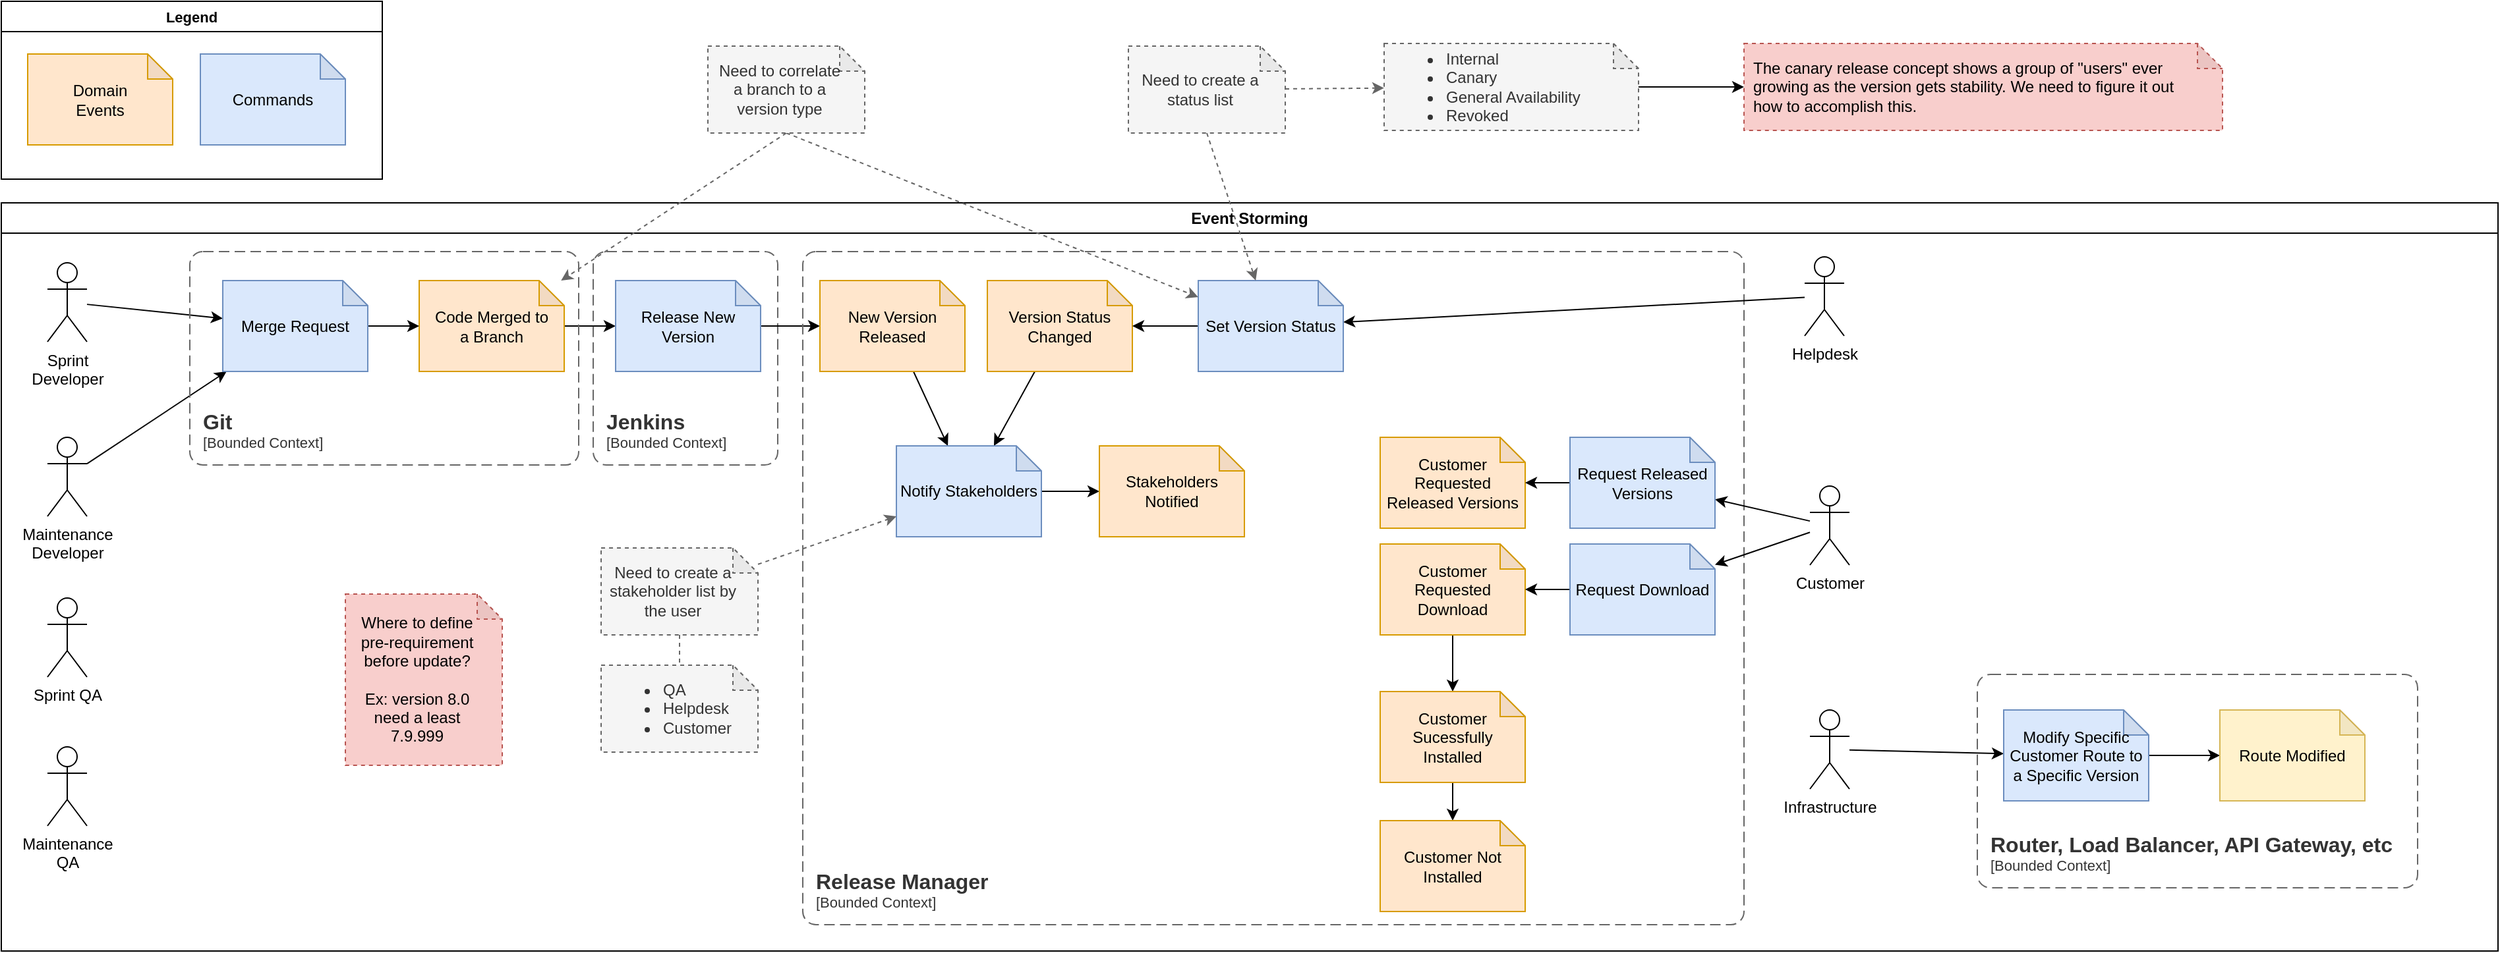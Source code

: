 <mxfile version="22.1.3" type="github">
  <diagram name="Business" id="dzs-5oHj5AphAL6cpdhJ">
    <mxGraphModel dx="2278" dy="1154" grid="0" gridSize="10" guides="1" tooltips="1" connect="1" arrows="1" fold="1" page="0" pageScale="1" pageWidth="827" pageHeight="1169" math="0" shadow="0">
      <root>
        <mxCell id="0" />
        <mxCell id="1" parent="0" />
        <mxCell id="vdVrn63xV2FAy3u7jHGA-5" value="Event Storming" style="swimlane;whiteSpace=wrap;html=1;collapsible=0;" parent="1" vertex="1">
          <mxGeometry x="-80" y="12" width="1894" height="568" as="geometry" />
        </mxCell>
        <mxCell id="vdVrn63xV2FAy3u7jHGA-17" style="rounded=0;orthogonalLoop=1;jettySize=auto;html=1;" parent="vdVrn63xV2FAy3u7jHGA-5" source="vdVrn63xV2FAy3u7jHGA-1" target="vdVrn63xV2FAy3u7jHGA-14" edge="1">
          <mxGeometry relative="1" as="geometry" />
        </mxCell>
        <mxCell id="vdVrn63xV2FAy3u7jHGA-1" value="Sprint&lt;br&gt;Developer" style="shape=umlActor;verticalLabelPosition=bottom;verticalAlign=top;html=1;outlineConnect=0;" parent="vdVrn63xV2FAy3u7jHGA-5" vertex="1">
          <mxGeometry x="35" y="45.5" width="30" height="60" as="geometry" />
        </mxCell>
        <mxCell id="vdVrn63xV2FAy3u7jHGA-2" value="Sprint QA" style="shape=umlActor;verticalLabelPosition=bottom;verticalAlign=top;html=1;outlineConnect=0;" parent="vdVrn63xV2FAy3u7jHGA-5" vertex="1">
          <mxGeometry x="35" y="300" width="30" height="60" as="geometry" />
        </mxCell>
        <mxCell id="vdVrn63xV2FAy3u7jHGA-48" style="edgeStyle=none;shape=connector;rounded=0;orthogonalLoop=1;jettySize=auto;html=1;labelBackgroundColor=default;strokeColor=default;align=center;verticalAlign=middle;fontFamily=Helvetica;fontSize=11;fontColor=default;endArrow=classic;" parent="vdVrn63xV2FAy3u7jHGA-5" source="vdVrn63xV2FAy3u7jHGA-3" target="vdVrn63xV2FAy3u7jHGA-14" edge="1">
          <mxGeometry relative="1" as="geometry" />
        </mxCell>
        <mxCell id="vdVrn63xV2FAy3u7jHGA-3" value="Maintenance&lt;br&gt;Developer" style="shape=umlActor;verticalLabelPosition=bottom;verticalAlign=top;html=1;outlineConnect=0;" parent="vdVrn63xV2FAy3u7jHGA-5" vertex="1">
          <mxGeometry x="35" y="178" width="30" height="60" as="geometry" />
        </mxCell>
        <mxCell id="vdVrn63xV2FAy3u7jHGA-4" value="Maintenance&lt;br&gt;QA" style="shape=umlActor;verticalLabelPosition=bottom;verticalAlign=top;html=1;outlineConnect=0;" parent="vdVrn63xV2FAy3u7jHGA-5" vertex="1">
          <mxGeometry x="35" y="413" width="30" height="60" as="geometry" />
        </mxCell>
        <mxCell id="vdVrn63xV2FAy3u7jHGA-21" style="edgeStyle=none;shape=connector;rounded=0;orthogonalLoop=1;jettySize=auto;html=1;labelBackgroundColor=default;strokeColor=default;align=center;verticalAlign=middle;fontFamily=Helvetica;fontSize=11;fontColor=default;endArrow=classic;" parent="vdVrn63xV2FAy3u7jHGA-5" source="vdVrn63xV2FAy3u7jHGA-8" target="vdVrn63xV2FAy3u7jHGA-15" edge="1">
          <mxGeometry relative="1" as="geometry" />
        </mxCell>
        <mxCell id="vdVrn63xV2FAy3u7jHGA-8" value="Code Merged to&lt;br&gt;a Branch" style="shape=note;whiteSpace=wrap;html=1;backgroundOutline=1;darkOpacity=0.05;size=19;fillColor=#ffe6cc;strokeColor=#d79b00;" parent="vdVrn63xV2FAy3u7jHGA-5" vertex="1">
          <mxGeometry x="317" y="59" width="110" height="69" as="geometry" />
        </mxCell>
        <object placeholders="1" c4Name="Jenkins" c4Type="ContainerScopeBoundary" c4Application="Bounded Context" label="&lt;font style=&quot;font-size: 16px&quot;&gt;&lt;b&gt;&lt;div style=&quot;text-align: left&quot;&gt;%c4Name%&lt;/div&gt;&lt;/b&gt;&lt;/font&gt;&lt;div style=&quot;text-align: left&quot;&gt;[%c4Application%]&lt;/div&gt;" id="vdVrn63xV2FAy3u7jHGA-13">
          <mxCell style="rounded=1;fontSize=11;whiteSpace=wrap;html=1;dashed=1;arcSize=20;fillColor=none;strokeColor=#666666;fontColor=#333333;labelBackgroundColor=none;align=left;verticalAlign=bottom;labelBorderColor=none;spacingTop=0;spacing=10;dashPattern=8 4;metaEdit=1;rotatable=0;perimeter=rectanglePerimeter;noLabel=0;labelPadding=0;allowArrows=0;connectable=0;expand=0;recursiveResize=0;editable=1;pointerEvents=0;absoluteArcSize=1;points=[[0.25,0,0],[0.5,0,0],[0.75,0,0],[1,0.25,0],[1,0.5,0],[1,0.75,0],[0.75,1,0],[0.5,1,0],[0.25,1,0],[0,0.75,0],[0,0.5,0],[0,0.25,0]];" parent="vdVrn63xV2FAy3u7jHGA-5" vertex="1">
            <mxGeometry x="449" y="37" width="140" height="162" as="geometry" />
          </mxCell>
        </object>
        <mxCell id="vdVrn63xV2FAy3u7jHGA-20" style="edgeStyle=none;shape=connector;rounded=0;orthogonalLoop=1;jettySize=auto;html=1;labelBackgroundColor=default;strokeColor=default;align=center;verticalAlign=middle;fontFamily=Helvetica;fontSize=11;fontColor=default;endArrow=classic;" parent="vdVrn63xV2FAy3u7jHGA-5" source="vdVrn63xV2FAy3u7jHGA-14" target="vdVrn63xV2FAy3u7jHGA-8" edge="1">
          <mxGeometry relative="1" as="geometry" />
        </mxCell>
        <mxCell id="vdVrn63xV2FAy3u7jHGA-14" value="Merge Request" style="shape=note;whiteSpace=wrap;html=1;backgroundOutline=1;darkOpacity=0.05;size=19;fillColor=#dae8fc;strokeColor=#6c8ebf;" parent="vdVrn63xV2FAy3u7jHGA-5" vertex="1">
          <mxGeometry x="168" y="59" width="110" height="69" as="geometry" />
        </mxCell>
        <mxCell id="vdVrn63xV2FAy3u7jHGA-40" style="edgeStyle=none;shape=connector;rounded=0;orthogonalLoop=1;jettySize=auto;html=1;labelBackgroundColor=default;strokeColor=default;align=center;verticalAlign=middle;fontFamily=Helvetica;fontSize=11;fontColor=default;endArrow=classic;" parent="vdVrn63xV2FAy3u7jHGA-5" source="vdVrn63xV2FAy3u7jHGA-15" target="vdVrn63xV2FAy3u7jHGA-37" edge="1">
          <mxGeometry relative="1" as="geometry" />
        </mxCell>
        <mxCell id="vdVrn63xV2FAy3u7jHGA-15" value="Release New Version" style="shape=note;whiteSpace=wrap;html=1;backgroundOutline=1;darkOpacity=0.05;size=19;fillColor=#dae8fc;strokeColor=#6c8ebf;" parent="vdVrn63xV2FAy3u7jHGA-5" vertex="1">
          <mxGeometry x="466" y="59" width="110" height="69" as="geometry" />
        </mxCell>
        <object placeholders="1" c4Name="Git" c4Type="ContainerScopeBoundary" c4Application="Bounded Context" label="&lt;font style=&quot;font-size: 16px&quot;&gt;&lt;b&gt;&lt;div style=&quot;text-align: left&quot;&gt;%c4Name%&lt;/div&gt;&lt;/b&gt;&lt;/font&gt;&lt;div style=&quot;text-align: left&quot;&gt;[%c4Application%]&lt;/div&gt;" id="vdVrn63xV2FAy3u7jHGA-22">
          <mxCell style="rounded=1;fontSize=11;whiteSpace=wrap;html=1;dashed=1;arcSize=20;fillColor=none;strokeColor=#666666;fontColor=#333333;labelBackgroundColor=none;align=left;verticalAlign=bottom;labelBorderColor=none;spacingTop=0;spacing=10;dashPattern=8 4;metaEdit=1;rotatable=0;perimeter=rectanglePerimeter;noLabel=0;labelPadding=0;allowArrows=0;connectable=0;expand=0;recursiveResize=0;editable=1;pointerEvents=0;absoluteArcSize=1;points=[[0.25,0,0],[0.5,0,0],[0.75,0,0],[1,0.25,0],[1,0.5,0],[1,0.75,0],[0.75,1,0],[0.5,1,0],[0.25,1,0],[0,0.75,0],[0,0.5,0],[0,0.25,0]];" parent="vdVrn63xV2FAy3u7jHGA-5" vertex="1">
            <mxGeometry x="143" y="37" width="295" height="162" as="geometry" />
          </mxCell>
        </object>
        <object placeholders="1" c4Name="Release Manager" c4Type="ContainerScopeBoundary" c4Application="Bounded Context" label="&lt;font style=&quot;font-size: 16px&quot;&gt;&lt;b&gt;&lt;div style=&quot;text-align: left&quot;&gt;%c4Name%&lt;/div&gt;&lt;/b&gt;&lt;/font&gt;&lt;div style=&quot;text-align: left&quot;&gt;[%c4Application%]&lt;/div&gt;" id="vdVrn63xV2FAy3u7jHGA-23">
          <mxCell style="rounded=1;fontSize=11;whiteSpace=wrap;html=1;dashed=1;arcSize=20;fillColor=none;strokeColor=#666666;fontColor=#333333;labelBackgroundColor=none;align=left;verticalAlign=bottom;labelBorderColor=none;spacingTop=0;spacing=10;dashPattern=8 4;metaEdit=1;rotatable=0;perimeter=rectanglePerimeter;noLabel=0;labelPadding=0;allowArrows=0;connectable=0;expand=0;recursiveResize=0;editable=1;pointerEvents=0;absoluteArcSize=1;points=[[0.25,0,0],[0.5,0,0],[0.75,0,0],[1,0.25,0],[1,0.5,0],[1,0.75,0],[0.75,1,0],[0.5,1,0],[0.25,1,0],[0,0.75,0],[0,0.5,0],[0,0.25,0]];" parent="vdVrn63xV2FAy3u7jHGA-5" vertex="1">
            <mxGeometry x="608" y="37" width="714" height="511" as="geometry" />
          </mxCell>
        </object>
        <mxCell id="vdVrn63xV2FAy3u7jHGA-35" style="edgeStyle=none;shape=connector;rounded=0;orthogonalLoop=1;jettySize=auto;html=1;labelBackgroundColor=default;strokeColor=default;align=center;verticalAlign=middle;fontFamily=Helvetica;fontSize=11;fontColor=default;endArrow=classic;" parent="vdVrn63xV2FAy3u7jHGA-5" source="vdVrn63xV2FAy3u7jHGA-24" target="vdVrn63xV2FAy3u7jHGA-34" edge="1">
          <mxGeometry relative="1" as="geometry" />
        </mxCell>
        <mxCell id="vdVrn63xV2FAy3u7jHGA-24" value="Helpdesk" style="shape=umlActor;verticalLabelPosition=bottom;verticalAlign=top;html=1;outlineConnect=0;" parent="vdVrn63xV2FAy3u7jHGA-5" vertex="1">
          <mxGeometry x="1368" y="41" width="30" height="60" as="geometry" />
        </mxCell>
        <mxCell id="vdVrn63xV2FAy3u7jHGA-57" style="edgeStyle=none;shape=connector;rounded=0;orthogonalLoop=1;jettySize=auto;html=1;labelBackgroundColor=default;strokeColor=default;align=center;verticalAlign=middle;fontFamily=Helvetica;fontSize=11;fontColor=default;endArrow=classic;" parent="vdVrn63xV2FAy3u7jHGA-5" source="vdVrn63xV2FAy3u7jHGA-26" target="vdVrn63xV2FAy3u7jHGA-52" edge="1">
          <mxGeometry relative="1" as="geometry" />
        </mxCell>
        <mxCell id="vdVrn63xV2FAy3u7jHGA-58" style="edgeStyle=none;shape=connector;rounded=0;orthogonalLoop=1;jettySize=auto;html=1;labelBackgroundColor=default;strokeColor=default;align=center;verticalAlign=middle;fontFamily=Helvetica;fontSize=11;fontColor=default;endArrow=classic;" parent="vdVrn63xV2FAy3u7jHGA-5" source="vdVrn63xV2FAy3u7jHGA-26" target="vdVrn63xV2FAy3u7jHGA-54" edge="1">
          <mxGeometry relative="1" as="geometry" />
        </mxCell>
        <mxCell id="vdVrn63xV2FAy3u7jHGA-26" value="Customer" style="shape=umlActor;verticalLabelPosition=bottom;verticalAlign=top;html=1;outlineConnect=0;" parent="vdVrn63xV2FAy3u7jHGA-5" vertex="1">
          <mxGeometry x="1372" y="215" width="30" height="60" as="geometry" />
        </mxCell>
        <mxCell id="vdVrn63xV2FAy3u7jHGA-43" style="edgeStyle=none;shape=connector;rounded=0;orthogonalLoop=1;jettySize=auto;html=1;labelBackgroundColor=default;strokeColor=default;align=center;verticalAlign=middle;fontFamily=Helvetica;fontSize=11;fontColor=default;endArrow=classic;" parent="vdVrn63xV2FAy3u7jHGA-5" source="vdVrn63xV2FAy3u7jHGA-33" target="vdVrn63xV2FAy3u7jHGA-41" edge="1">
          <mxGeometry relative="1" as="geometry" />
        </mxCell>
        <mxCell id="vdVrn63xV2FAy3u7jHGA-33" value="Version Status Changed" style="shape=note;whiteSpace=wrap;html=1;backgroundOutline=1;darkOpacity=0.05;size=19;fillColor=#ffe6cc;strokeColor=#d79b00;" parent="vdVrn63xV2FAy3u7jHGA-5" vertex="1">
          <mxGeometry x="748" y="59" width="110" height="69" as="geometry" />
        </mxCell>
        <mxCell id="vdVrn63xV2FAy3u7jHGA-36" style="edgeStyle=none;shape=connector;rounded=0;orthogonalLoop=1;jettySize=auto;html=1;labelBackgroundColor=default;strokeColor=default;align=center;verticalAlign=middle;fontFamily=Helvetica;fontSize=11;fontColor=default;endArrow=classic;" parent="vdVrn63xV2FAy3u7jHGA-5" source="vdVrn63xV2FAy3u7jHGA-34" target="vdVrn63xV2FAy3u7jHGA-33" edge="1">
          <mxGeometry relative="1" as="geometry" />
        </mxCell>
        <mxCell id="vdVrn63xV2FAy3u7jHGA-34" value="Set Version Status" style="shape=note;whiteSpace=wrap;html=1;backgroundOutline=1;darkOpacity=0.05;size=19;fillColor=#dae8fc;strokeColor=#6c8ebf;" parent="vdVrn63xV2FAy3u7jHGA-5" vertex="1">
          <mxGeometry x="908" y="59" width="110" height="69" as="geometry" />
        </mxCell>
        <mxCell id="vdVrn63xV2FAy3u7jHGA-42" style="edgeStyle=none;shape=connector;rounded=0;orthogonalLoop=1;jettySize=auto;html=1;labelBackgroundColor=default;strokeColor=default;align=center;verticalAlign=middle;fontFamily=Helvetica;fontSize=11;fontColor=default;endArrow=classic;" parent="vdVrn63xV2FAy3u7jHGA-5" source="vdVrn63xV2FAy3u7jHGA-37" target="vdVrn63xV2FAy3u7jHGA-41" edge="1">
          <mxGeometry relative="1" as="geometry" />
        </mxCell>
        <mxCell id="vdVrn63xV2FAy3u7jHGA-37" value="New Version Released" style="shape=note;whiteSpace=wrap;html=1;backgroundOutline=1;darkOpacity=0.05;size=19;fillColor=#ffe6cc;strokeColor=#d79b00;" parent="vdVrn63xV2FAy3u7jHGA-5" vertex="1">
          <mxGeometry x="621" y="59" width="110" height="69" as="geometry" />
        </mxCell>
        <mxCell id="vdVrn63xV2FAy3u7jHGA-47" style="edgeStyle=none;shape=connector;rounded=0;orthogonalLoop=1;jettySize=auto;html=1;labelBackgroundColor=default;strokeColor=default;align=center;verticalAlign=middle;fontFamily=Helvetica;fontSize=11;fontColor=default;endArrow=classic;" parent="vdVrn63xV2FAy3u7jHGA-5" source="vdVrn63xV2FAy3u7jHGA-41" target="vdVrn63xV2FAy3u7jHGA-46" edge="1">
          <mxGeometry relative="1" as="geometry" />
        </mxCell>
        <mxCell id="vdVrn63xV2FAy3u7jHGA-41" value="Notify Stakeholders" style="shape=note;whiteSpace=wrap;html=1;backgroundOutline=1;darkOpacity=0.05;size=19;fillColor=#dae8fc;strokeColor=#6c8ebf;" parent="vdVrn63xV2FAy3u7jHGA-5" vertex="1">
          <mxGeometry x="679" y="184.5" width="110" height="69" as="geometry" />
        </mxCell>
        <mxCell id="vdVrn63xV2FAy3u7jHGA-46" value="Stakeholders&lt;br&gt;Notified" style="shape=note;whiteSpace=wrap;html=1;backgroundOutline=1;darkOpacity=0.05;size=19;fillColor=#ffe6cc;strokeColor=#d79b00;" parent="vdVrn63xV2FAy3u7jHGA-5" vertex="1">
          <mxGeometry x="833" y="184.5" width="110" height="69" as="geometry" />
        </mxCell>
        <mxCell id="vdVrn63xV2FAy3u7jHGA-51" value="Customer Requested Released Versions" style="shape=note;whiteSpace=wrap;html=1;backgroundOutline=1;darkOpacity=0.05;size=19;fillColor=#ffe6cc;strokeColor=#d79b00;" parent="vdVrn63xV2FAy3u7jHGA-5" vertex="1">
          <mxGeometry x="1046" y="178" width="110" height="69" as="geometry" />
        </mxCell>
        <mxCell id="vdVrn63xV2FAy3u7jHGA-55" style="edgeStyle=none;shape=connector;rounded=0;orthogonalLoop=1;jettySize=auto;html=1;labelBackgroundColor=default;strokeColor=default;align=center;verticalAlign=middle;fontFamily=Helvetica;fontSize=11;fontColor=default;endArrow=classic;" parent="vdVrn63xV2FAy3u7jHGA-5" source="vdVrn63xV2FAy3u7jHGA-52" target="vdVrn63xV2FAy3u7jHGA-51" edge="1">
          <mxGeometry relative="1" as="geometry" />
        </mxCell>
        <mxCell id="vdVrn63xV2FAy3u7jHGA-52" value="Request Released Versions" style="shape=note;whiteSpace=wrap;html=1;backgroundOutline=1;darkOpacity=0.05;size=19;fillColor=#dae8fc;strokeColor=#6c8ebf;" parent="vdVrn63xV2FAy3u7jHGA-5" vertex="1">
          <mxGeometry x="1190" y="178" width="110" height="69" as="geometry" />
        </mxCell>
        <mxCell id="vdVrn63xV2FAy3u7jHGA-75" style="edgeStyle=none;shape=connector;rounded=0;orthogonalLoop=1;jettySize=auto;html=1;labelBackgroundColor=default;strokeColor=default;align=center;verticalAlign=middle;fontFamily=Helvetica;fontSize=11;fontColor=default;endArrow=classic;" parent="vdVrn63xV2FAy3u7jHGA-5" source="vdVrn63xV2FAy3u7jHGA-53" target="vdVrn63xV2FAy3u7jHGA-73" edge="1">
          <mxGeometry relative="1" as="geometry" />
        </mxCell>
        <mxCell id="vdVrn63xV2FAy3u7jHGA-53" value="Customer Requested Download" style="shape=note;whiteSpace=wrap;html=1;backgroundOutline=1;darkOpacity=0.05;size=19;fillColor=#ffe6cc;strokeColor=#d79b00;" parent="vdVrn63xV2FAy3u7jHGA-5" vertex="1">
          <mxGeometry x="1046" y="259" width="110" height="69" as="geometry" />
        </mxCell>
        <mxCell id="vdVrn63xV2FAy3u7jHGA-56" style="edgeStyle=none;shape=connector;rounded=0;orthogonalLoop=1;jettySize=auto;html=1;labelBackgroundColor=default;strokeColor=default;align=center;verticalAlign=middle;fontFamily=Helvetica;fontSize=11;fontColor=default;endArrow=classic;" parent="vdVrn63xV2FAy3u7jHGA-5" source="vdVrn63xV2FAy3u7jHGA-54" target="vdVrn63xV2FAy3u7jHGA-53" edge="1">
          <mxGeometry relative="1" as="geometry" />
        </mxCell>
        <mxCell id="vdVrn63xV2FAy3u7jHGA-54" value="Request Download" style="shape=note;whiteSpace=wrap;html=1;backgroundOutline=1;darkOpacity=0.05;size=19;fillColor=#dae8fc;strokeColor=#6c8ebf;" parent="vdVrn63xV2FAy3u7jHGA-5" vertex="1">
          <mxGeometry x="1190" y="259" width="110" height="69" as="geometry" />
        </mxCell>
        <mxCell id="vdVrn63xV2FAy3u7jHGA-60" style="edgeStyle=none;shape=connector;rounded=0;orthogonalLoop=1;jettySize=auto;html=1;labelBackgroundColor=default;strokeColor=#666666;align=center;verticalAlign=middle;fontFamily=Helvetica;fontSize=11;fontColor=default;endArrow=classic;fillColor=#f5f5f5;dashed=1;" parent="vdVrn63xV2FAy3u7jHGA-5" source="vdVrn63xV2FAy3u7jHGA-59" target="vdVrn63xV2FAy3u7jHGA-41" edge="1">
          <mxGeometry relative="1" as="geometry" />
        </mxCell>
        <mxCell id="vdVrn63xV2FAy3u7jHGA-59" value="Need to create a stakeholder list by the user" style="shape=note;whiteSpace=wrap;html=1;backgroundOutline=1;darkOpacity=0.05;size=19;fillColor=#f5f5f5;strokeColor=#666666;fontColor=#333333;dashed=1;spacing=2;spacingRight=15;spacingLeft=5;" parent="vdVrn63xV2FAy3u7jHGA-5" vertex="1">
          <mxGeometry x="455" y="262" width="119" height="66" as="geometry" />
        </mxCell>
        <mxCell id="vdVrn63xV2FAy3u7jHGA-61" value="&lt;ul&gt;&lt;li&gt;&lt;span style=&quot;background-color: initial;&quot;&gt;QA&lt;/span&gt;&lt;/li&gt;&lt;li&gt;&lt;span style=&quot;background-color: initial;&quot;&gt;Helpdesk&lt;/span&gt;&lt;/li&gt;&lt;li&gt;&lt;span style=&quot;background-color: initial;&quot;&gt;Customer&lt;/span&gt;&lt;/li&gt;&lt;/ul&gt;" style="shape=note;whiteSpace=wrap;html=1;backgroundOutline=1;darkOpacity=0.05;size=19;fillColor=#f5f5f5;strokeColor=#666666;fontColor=#333333;dashed=1;spacing=2;spacingRight=15;spacingLeft=5;align=left;" parent="vdVrn63xV2FAy3u7jHGA-5" vertex="1">
          <mxGeometry x="455" y="351" width="119" height="66" as="geometry" />
        </mxCell>
        <mxCell id="vdVrn63xV2FAy3u7jHGA-62" style="edgeStyle=none;shape=connector;rounded=0;orthogonalLoop=1;jettySize=auto;html=1;labelBackgroundColor=default;strokeColor=#666666;align=center;verticalAlign=middle;fontFamily=Helvetica;fontSize=11;fontColor=default;endArrow=none;fillColor=#f5f5f5;endFill=0;dashed=1;" parent="vdVrn63xV2FAy3u7jHGA-5" source="vdVrn63xV2FAy3u7jHGA-59" target="vdVrn63xV2FAy3u7jHGA-61" edge="1">
          <mxGeometry relative="1" as="geometry" />
        </mxCell>
        <mxCell id="vdVrn63xV2FAy3u7jHGA-71" style="edgeStyle=none;shape=connector;rounded=0;orthogonalLoop=1;jettySize=auto;html=1;labelBackgroundColor=default;strokeColor=default;align=center;verticalAlign=middle;fontFamily=Helvetica;fontSize=11;fontColor=default;endArrow=classic;" parent="vdVrn63xV2FAy3u7jHGA-5" source="vdVrn63xV2FAy3u7jHGA-65" target="vdVrn63xV2FAy3u7jHGA-68" edge="1">
          <mxGeometry relative="1" as="geometry" />
        </mxCell>
        <mxCell id="vdVrn63xV2FAy3u7jHGA-65" value="Infrastructure" style="shape=umlActor;verticalLabelPosition=bottom;verticalAlign=top;html=1;outlineConnect=0;" parent="vdVrn63xV2FAy3u7jHGA-5" vertex="1">
          <mxGeometry x="1372" y="385" width="30" height="60" as="geometry" />
        </mxCell>
        <object placeholders="1" c4Name="Router, Load Balancer, API Gateway, etc" c4Type="ContainerScopeBoundary" c4Application="Bounded Context" label="&lt;font style=&quot;font-size: 16px&quot;&gt;&lt;b&gt;&lt;div style=&quot;text-align: left&quot;&gt;%c4Name%&lt;/div&gt;&lt;/b&gt;&lt;/font&gt;&lt;div style=&quot;text-align: left&quot;&gt;[%c4Application%]&lt;/div&gt;" id="vdVrn63xV2FAy3u7jHGA-67">
          <mxCell style="rounded=1;fontSize=11;whiteSpace=wrap;html=1;dashed=1;arcSize=20;fillColor=none;strokeColor=#666666;fontColor=#333333;labelBackgroundColor=none;align=left;verticalAlign=bottom;labelBorderColor=none;spacingTop=0;spacing=10;dashPattern=8 4;metaEdit=1;rotatable=0;perimeter=rectanglePerimeter;noLabel=0;labelPadding=0;allowArrows=0;connectable=0;expand=0;recursiveResize=0;editable=1;pointerEvents=0;absoluteArcSize=1;points=[[0.25,0,0],[0.5,0,0],[0.75,0,0],[1,0.25,0],[1,0.5,0],[1,0.75,0],[0.75,1,0],[0.5,1,0],[0.25,1,0],[0,0.75,0],[0,0.5,0],[0,0.25,0]];" parent="vdVrn63xV2FAy3u7jHGA-5" vertex="1">
            <mxGeometry x="1499" y="358" width="334" height="162" as="geometry" />
          </mxCell>
        </object>
        <mxCell id="vdVrn63xV2FAy3u7jHGA-70" style="edgeStyle=none;shape=connector;rounded=0;orthogonalLoop=1;jettySize=auto;html=1;labelBackgroundColor=default;strokeColor=default;align=center;verticalAlign=middle;fontFamily=Helvetica;fontSize=11;fontColor=default;endArrow=classic;" parent="vdVrn63xV2FAy3u7jHGA-5" source="vdVrn63xV2FAy3u7jHGA-68" target="vdVrn63xV2FAy3u7jHGA-69" edge="1">
          <mxGeometry relative="1" as="geometry" />
        </mxCell>
        <mxCell id="vdVrn63xV2FAy3u7jHGA-68" value="Modify Specific Customer Route to a Specific Version" style="shape=note;whiteSpace=wrap;html=1;backgroundOutline=1;darkOpacity=0.05;size=19;fillColor=#dae8fc;strokeColor=#6c8ebf;" parent="vdVrn63xV2FAy3u7jHGA-5" vertex="1">
          <mxGeometry x="1519" y="385" width="110" height="69" as="geometry" />
        </mxCell>
        <mxCell id="vdVrn63xV2FAy3u7jHGA-69" value="Route Modified" style="shape=note;whiteSpace=wrap;html=1;backgroundOutline=1;darkOpacity=0.05;size=19;fillColor=#fff2cc;strokeColor=#d6b656;" parent="vdVrn63xV2FAy3u7jHGA-5" vertex="1">
          <mxGeometry x="1683" y="385" width="110" height="69" as="geometry" />
        </mxCell>
        <mxCell id="vdVrn63xV2FAy3u7jHGA-76" style="edgeStyle=none;shape=connector;rounded=0;orthogonalLoop=1;jettySize=auto;html=1;labelBackgroundColor=default;strokeColor=default;align=center;verticalAlign=middle;fontFamily=Helvetica;fontSize=11;fontColor=default;endArrow=classic;" parent="vdVrn63xV2FAy3u7jHGA-5" source="vdVrn63xV2FAy3u7jHGA-73" target="vdVrn63xV2FAy3u7jHGA-74" edge="1">
          <mxGeometry relative="1" as="geometry" />
        </mxCell>
        <mxCell id="vdVrn63xV2FAy3u7jHGA-73" value="Customer Sucessfully Installed" style="shape=note;whiteSpace=wrap;html=1;backgroundOutline=1;darkOpacity=0.05;size=19;fillColor=#ffe6cc;strokeColor=#d79b00;" parent="vdVrn63xV2FAy3u7jHGA-5" vertex="1">
          <mxGeometry x="1046" y="371" width="110" height="69" as="geometry" />
        </mxCell>
        <mxCell id="vdVrn63xV2FAy3u7jHGA-74" value="Customer Not Installed" style="shape=note;whiteSpace=wrap;html=1;backgroundOutline=1;darkOpacity=0.05;size=19;fillColor=#ffe6cc;strokeColor=#d79b00;" parent="vdVrn63xV2FAy3u7jHGA-5" vertex="1">
          <mxGeometry x="1046" y="469" width="110" height="69" as="geometry" />
        </mxCell>
        <mxCell id="ubLHuMJMwbCq2YLngC_D-1" value="Where to define pre-requirement before update?&lt;br&gt;&lt;br&gt;Ex: version 8.0 need a least 7.9.999" style="shape=note;whiteSpace=wrap;html=1;backgroundOutline=1;darkOpacity=0.05;size=19;fillColor=#f8cecc;strokeColor=#b85450;dashed=1;spacing=2;spacingRight=15;spacingLeft=5;" parent="vdVrn63xV2FAy3u7jHGA-5" vertex="1">
          <mxGeometry x="261" y="297" width="119" height="130" as="geometry" />
        </mxCell>
        <mxCell id="vdVrn63xV2FAy3u7jHGA-28" style="edgeStyle=none;shape=connector;rounded=0;orthogonalLoop=1;jettySize=auto;html=1;exitX=0.5;exitY=1;exitDx=0;exitDy=0;exitPerimeter=0;labelBackgroundColor=default;strokeColor=#666666;align=center;verticalAlign=middle;fontFamily=Helvetica;fontSize=11;fontColor=default;endArrow=classic;dashed=1;fillColor=#f5f5f5;" parent="1" source="vdVrn63xV2FAy3u7jHGA-27" target="vdVrn63xV2FAy3u7jHGA-34" edge="1">
          <mxGeometry relative="1" as="geometry" />
        </mxCell>
        <mxCell id="vdVrn63xV2FAy3u7jHGA-29" style="edgeStyle=none;shape=connector;rounded=0;orthogonalLoop=1;jettySize=auto;html=1;exitX=0.5;exitY=1;exitDx=0;exitDy=0;exitPerimeter=0;labelBackgroundColor=default;strokeColor=#666666;align=center;verticalAlign=middle;fontFamily=Helvetica;fontSize=11;fontColor=default;endArrow=classic;dashed=1;fillColor=#f5f5f5;" parent="1" source="vdVrn63xV2FAy3u7jHGA-27" target="vdVrn63xV2FAy3u7jHGA-8" edge="1">
          <mxGeometry relative="1" as="geometry" />
        </mxCell>
        <mxCell id="vdVrn63xV2FAy3u7jHGA-27" value="Need to correlate a branch to a version type" style="shape=note;whiteSpace=wrap;html=1;backgroundOutline=1;darkOpacity=0.05;size=19;fillColor=#f5f5f5;strokeColor=#666666;fontColor=#333333;dashed=1;spacing=2;spacingRight=15;spacingLeft=5;" parent="1" vertex="1">
          <mxGeometry x="456" y="-107" width="119" height="66" as="geometry" />
        </mxCell>
        <mxCell id="vdVrn63xV2FAy3u7jHGA-39" style="edgeStyle=none;shape=connector;rounded=0;orthogonalLoop=1;jettySize=auto;html=1;exitX=0.5;exitY=1;exitDx=0;exitDy=0;exitPerimeter=0;labelBackgroundColor=default;strokeColor=#666666;align=center;verticalAlign=middle;fontFamily=Helvetica;fontSize=11;fontColor=default;endArrow=classic;fillColor=#f5f5f5;dashed=1;" parent="1" source="vdVrn63xV2FAy3u7jHGA-38" target="vdVrn63xV2FAy3u7jHGA-34" edge="1">
          <mxGeometry relative="1" as="geometry" />
        </mxCell>
        <mxCell id="vdVrn63xV2FAy3u7jHGA-64" style="edgeStyle=none;shape=connector;rounded=0;orthogonalLoop=1;jettySize=auto;html=1;labelBackgroundColor=default;strokeColor=#666666;align=center;verticalAlign=middle;fontFamily=Helvetica;fontSize=11;fontColor=default;endArrow=classic;dashed=1;fillColor=#f5f5f5;" parent="1" source="vdVrn63xV2FAy3u7jHGA-38" target="vdVrn63xV2FAy3u7jHGA-63" edge="1">
          <mxGeometry relative="1" as="geometry" />
        </mxCell>
        <mxCell id="vdVrn63xV2FAy3u7jHGA-38" value="Need to create a status list" style="shape=note;whiteSpace=wrap;html=1;backgroundOutline=1;darkOpacity=0.05;size=19;fillColor=#f5f5f5;strokeColor=#666666;fontColor=#333333;dashed=1;spacing=2;spacingRight=15;spacingLeft=5;" parent="1" vertex="1">
          <mxGeometry x="775" y="-107" width="119" height="66" as="geometry" />
        </mxCell>
        <mxCell id="vdVrn63xV2FAy3u7jHGA-50" value="Legend" style="swimlane;whiteSpace=wrap;html=1;fontFamily=Helvetica;fontSize=11;fontColor=default;" parent="1" vertex="1">
          <mxGeometry x="-80" y="-141" width="289" height="135" as="geometry" />
        </mxCell>
        <mxCell id="vdVrn63xV2FAy3u7jHGA-7" value="Commands" style="shape=note;whiteSpace=wrap;html=1;backgroundOutline=1;darkOpacity=0.05;size=19;fillColor=#dae8fc;strokeColor=#6c8ebf;" parent="vdVrn63xV2FAy3u7jHGA-50" vertex="1">
          <mxGeometry x="151" y="40" width="110" height="69" as="geometry" />
        </mxCell>
        <mxCell id="vdVrn63xV2FAy3u7jHGA-6" value="Domain&lt;br&gt;Events" style="shape=note;whiteSpace=wrap;html=1;backgroundOutline=1;darkOpacity=0.05;size=19;fillColor=#ffe6cc;strokeColor=#d79b00;" parent="vdVrn63xV2FAy3u7jHGA-50" vertex="1">
          <mxGeometry x="20" y="40" width="110" height="69" as="geometry" />
        </mxCell>
        <mxCell id="1CZC7OvYD-guRmMdbw7p-2" value="" style="edgeStyle=orthogonalEdgeStyle;rounded=0;orthogonalLoop=1;jettySize=auto;html=1;" parent="1" source="vdVrn63xV2FAy3u7jHGA-63" target="1CZC7OvYD-guRmMdbw7p-1" edge="1">
          <mxGeometry relative="1" as="geometry" />
        </mxCell>
        <mxCell id="vdVrn63xV2FAy3u7jHGA-63" value="&lt;ul&gt;&lt;li&gt;Internal&lt;/li&gt;&lt;li&gt;&lt;span style=&quot;background-color: initial;&quot;&gt;Canary&lt;/span&gt;&lt;/li&gt;&lt;li&gt;&lt;span style=&quot;background-color: initial;&quot;&gt;General Availability&lt;/span&gt;&lt;/li&gt;&lt;li&gt;Revoked&lt;/li&gt;&lt;/ul&gt;" style="shape=note;whiteSpace=wrap;html=1;backgroundOutline=1;darkOpacity=0.05;size=19;fillColor=#f5f5f5;strokeColor=#666666;fontColor=#333333;dashed=1;spacing=2;spacingRight=15;spacingLeft=5;align=left;" parent="1" vertex="1">
          <mxGeometry x="969" y="-109" width="193" height="66" as="geometry" />
        </mxCell>
        <mxCell id="1CZC7OvYD-guRmMdbw7p-1" value="The canary release concept shows a group of &quot;users&quot; ever growing as the version gets stability. We need to figure it out how to accomplish this." style="shape=note;whiteSpace=wrap;html=1;backgroundOutline=1;darkOpacity=0.05;size=19;fillColor=#f8cecc;strokeColor=#b85450;dashed=1;spacing=2;spacingRight=15;spacingLeft=5;align=left;" parent="1" vertex="1">
          <mxGeometry x="1242" y="-109" width="363" height="66" as="geometry" />
        </mxCell>
      </root>
    </mxGraphModel>
  </diagram>
</mxfile>
